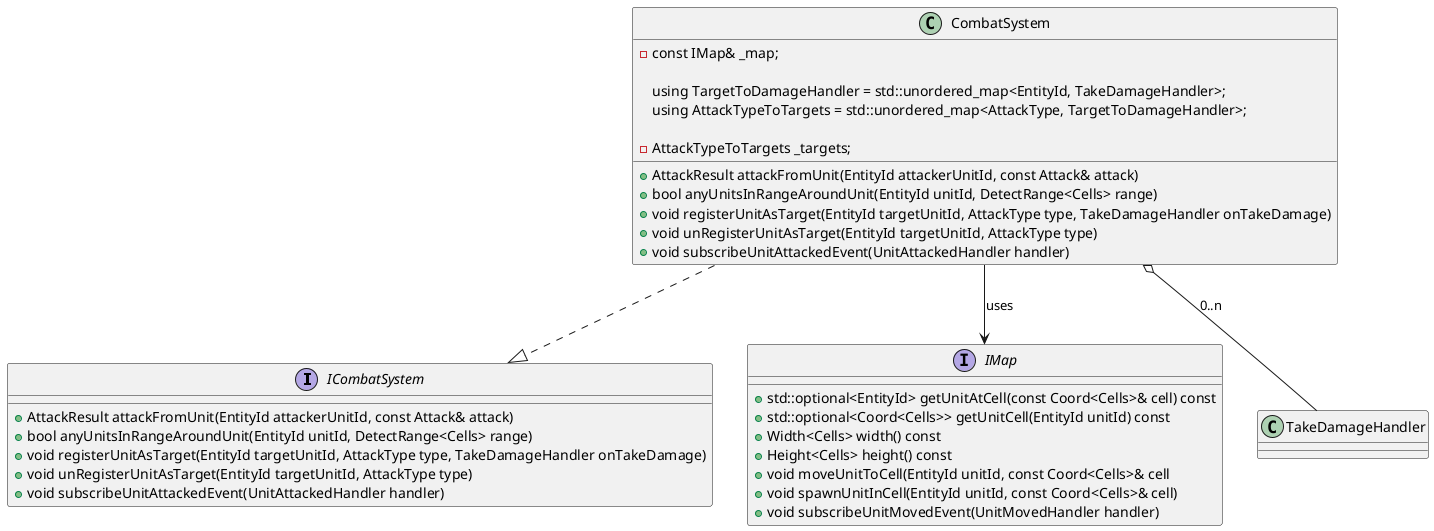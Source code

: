 @startuml

interface ICombatSystem {
+AttackResult attackFromUnit(EntityId attackerUnitId, const Attack& attack)
+bool anyUnitsInRangeAroundUnit(EntityId unitId, DetectRange<Cells> range)
+void registerUnitAsTarget(EntityId targetUnitId, AttackType type, TakeDamageHandler onTakeDamage)
+void unRegisterUnitAsTarget(EntityId targetUnitId, AttackType type)
+void subscribeUnitAttackedEvent(UnitAttackedHandler handler)
}

interface IMap {
+std::optional<EntityId> getUnitAtCell(const Coord<Cells>& cell) const
+std::optional<Coord<Cells>> getUnitCell(EntityId unitId) const
+Width<Cells> width() const
+Height<Cells> height() const
+void moveUnitToCell(EntityId unitId, const Coord<Cells>& cell
+void spawnUnitInCell(EntityId unitId, const Coord<Cells>& cell)
+void subscribeUnitMovedEvent(UnitMovedHandler handler)
}

class CombatSystem {
-const IMap& _map;

using TargetToDamageHandler = std::unordered_map<EntityId, TakeDamageHandler>;
using AttackTypeToTargets = std::unordered_map<AttackType, TargetToDamageHandler>;

-AttackTypeToTargets _targets;
+AttackResult attackFromUnit(EntityId attackerUnitId, const Attack& attack)
+bool anyUnitsInRangeAroundUnit(EntityId unitId, DetectRange<Cells> range)
+void registerUnitAsTarget(EntityId targetUnitId, AttackType type, TakeDamageHandler onTakeDamage)
+void unRegisterUnitAsTarget(EntityId targetUnitId, AttackType type)
+void subscribeUnitAttackedEvent(UnitAttackedHandler handler)
}

class TakeDamageHandler{}

CombatSystem ..|> ICombatSystem

' Владение (композиция)

CombatSystem o-- TakeDamageHandler : 0..n
CombatSystem --> IMap : uses

@enduml